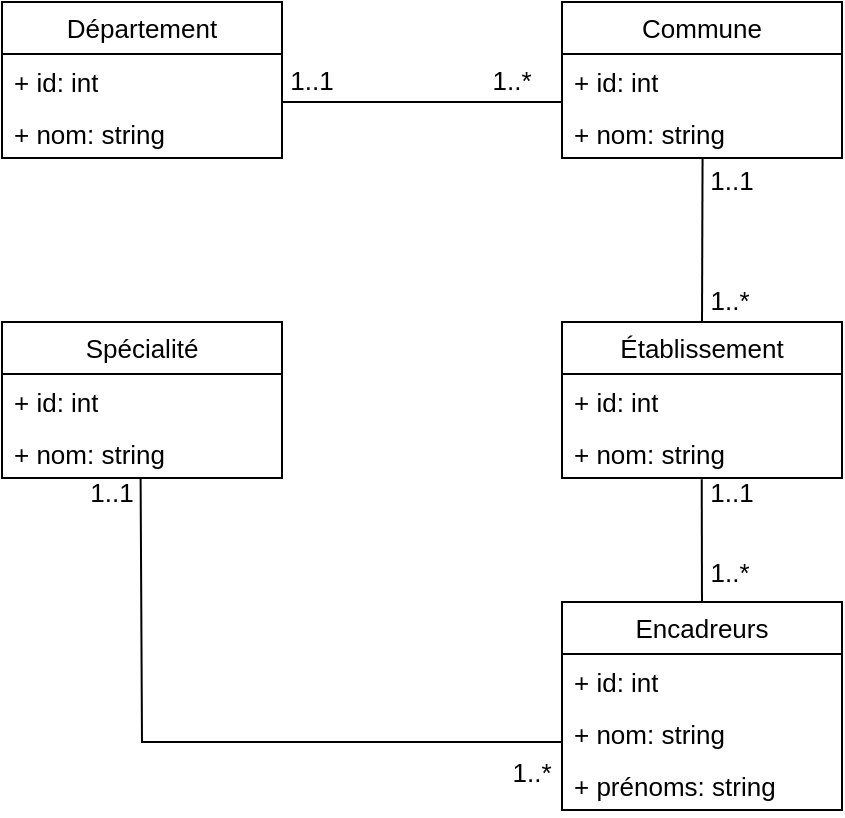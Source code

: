 <mxfile version="24.7.16">
  <diagram name="Page-1" id="TbWVaHEkd2cLGeQg1UoI">
    <mxGraphModel dx="866" dy="439" grid="1" gridSize="10" guides="1" tooltips="1" connect="1" arrows="1" fold="1" page="1" pageScale="1" pageWidth="827" pageHeight="1169" math="0" shadow="0">
      <root>
        <mxCell id="0" />
        <mxCell id="1" parent="0" />
        <mxCell id="cCkJc4M6iDgsWvNY-ZXl-4" value="Département" style="swimlane;fontStyle=0;childLayout=stackLayout;horizontal=1;startSize=26;horizontalStack=0;resizeParent=1;resizeParentMax=0;resizeLast=0;collapsible=1;marginBottom=0;whiteSpace=wrap;html=1;fontSize=13;strokeWidth=1;" vertex="1" parent="1">
          <mxGeometry x="90" y="270" width="140" height="78" as="geometry" />
        </mxCell>
        <mxCell id="cCkJc4M6iDgsWvNY-ZXl-5" value="+ id: int" style="text;align=left;verticalAlign=top;spacingLeft=4;spacingRight=4;overflow=hidden;rotatable=0;points=[[0,0.5],[1,0.5]];portConstraint=eastwest;whiteSpace=wrap;html=1;fontSize=13;strokeWidth=1;" vertex="1" parent="cCkJc4M6iDgsWvNY-ZXl-4">
          <mxGeometry y="26" width="140" height="26" as="geometry" />
        </mxCell>
        <mxCell id="cCkJc4M6iDgsWvNY-ZXl-6" value="+ nom: string" style="text;align=left;verticalAlign=top;spacingLeft=4;spacingRight=4;overflow=hidden;rotatable=0;points=[[0,0.5],[1,0.5]];portConstraint=eastwest;whiteSpace=wrap;html=1;fontSize=13;strokeWidth=1;" vertex="1" parent="cCkJc4M6iDgsWvNY-ZXl-4">
          <mxGeometry y="52" width="140" height="26" as="geometry" />
        </mxCell>
        <mxCell id="cCkJc4M6iDgsWvNY-ZXl-8" value="Encadreurs" style="swimlane;fontStyle=0;childLayout=stackLayout;horizontal=1;startSize=26;horizontalStack=0;resizeParent=1;resizeParentMax=0;resizeLast=0;collapsible=1;marginBottom=0;whiteSpace=wrap;html=1;fontSize=13;strokeWidth=1;" vertex="1" parent="1">
          <mxGeometry x="370" y="570" width="140" height="104" as="geometry" />
        </mxCell>
        <mxCell id="cCkJc4M6iDgsWvNY-ZXl-9" value="+ id: int" style="text;align=left;verticalAlign=top;spacingLeft=4;spacingRight=4;overflow=hidden;rotatable=0;points=[[0,0.5],[1,0.5]];portConstraint=eastwest;whiteSpace=wrap;html=1;fontSize=13;strokeWidth=1;" vertex="1" parent="cCkJc4M6iDgsWvNY-ZXl-8">
          <mxGeometry y="26" width="140" height="26" as="geometry" />
        </mxCell>
        <mxCell id="cCkJc4M6iDgsWvNY-ZXl-10" value="+ nom: string" style="text;align=left;verticalAlign=top;spacingLeft=4;spacingRight=4;overflow=hidden;rotatable=0;points=[[0,0.5],[1,0.5]];portConstraint=eastwest;whiteSpace=wrap;html=1;fontSize=13;strokeWidth=1;" vertex="1" parent="cCkJc4M6iDgsWvNY-ZXl-8">
          <mxGeometry y="52" width="140" height="26" as="geometry" />
        </mxCell>
        <mxCell id="cCkJc4M6iDgsWvNY-ZXl-17" value="+ prénoms: string" style="text;align=left;verticalAlign=top;spacingLeft=4;spacingRight=4;overflow=hidden;rotatable=0;points=[[0,0.5],[1,0.5]];portConstraint=eastwest;whiteSpace=wrap;html=1;fontSize=13;strokeWidth=1;" vertex="1" parent="cCkJc4M6iDgsWvNY-ZXl-8">
          <mxGeometry y="78" width="140" height="26" as="geometry" />
        </mxCell>
        <mxCell id="cCkJc4M6iDgsWvNY-ZXl-11" value="Commune" style="swimlane;fontStyle=0;childLayout=stackLayout;horizontal=1;startSize=26;horizontalStack=0;resizeParent=1;resizeParentMax=0;resizeLast=0;collapsible=1;marginBottom=0;whiteSpace=wrap;html=1;fontSize=13;strokeWidth=1;" vertex="1" parent="1">
          <mxGeometry x="370" y="270" width="140" height="78" as="geometry" />
        </mxCell>
        <mxCell id="cCkJc4M6iDgsWvNY-ZXl-12" value="+ id: int" style="text;align=left;verticalAlign=top;spacingLeft=4;spacingRight=4;overflow=hidden;rotatable=0;points=[[0,0.5],[1,0.5]];portConstraint=eastwest;whiteSpace=wrap;html=1;fontSize=13;strokeWidth=1;" vertex="1" parent="cCkJc4M6iDgsWvNY-ZXl-11">
          <mxGeometry y="26" width="140" height="26" as="geometry" />
        </mxCell>
        <mxCell id="cCkJc4M6iDgsWvNY-ZXl-13" value="+ nom: string" style="text;align=left;verticalAlign=top;spacingLeft=4;spacingRight=4;overflow=hidden;rotatable=0;points=[[0,0.5],[1,0.5]];portConstraint=eastwest;whiteSpace=wrap;html=1;fontSize=13;strokeWidth=1;" vertex="1" parent="cCkJc4M6iDgsWvNY-ZXl-11">
          <mxGeometry y="52" width="140" height="26" as="geometry" />
        </mxCell>
        <mxCell id="cCkJc4M6iDgsWvNY-ZXl-14" value="Établissement" style="swimlane;fontStyle=0;childLayout=stackLayout;horizontal=1;startSize=26;horizontalStack=0;resizeParent=1;resizeParentMax=0;resizeLast=0;collapsible=1;marginBottom=0;whiteSpace=wrap;html=1;fontSize=13;strokeWidth=1;" vertex="1" parent="1">
          <mxGeometry x="370" y="430" width="140" height="78" as="geometry" />
        </mxCell>
        <mxCell id="cCkJc4M6iDgsWvNY-ZXl-15" value="+ id: int" style="text;align=left;verticalAlign=top;spacingLeft=4;spacingRight=4;overflow=hidden;rotatable=0;points=[[0,0.5],[1,0.5]];portConstraint=eastwest;whiteSpace=wrap;html=1;fontSize=13;strokeWidth=1;" vertex="1" parent="cCkJc4M6iDgsWvNY-ZXl-14">
          <mxGeometry y="26" width="140" height="26" as="geometry" />
        </mxCell>
        <mxCell id="cCkJc4M6iDgsWvNY-ZXl-16" value="+ nom: string" style="text;align=left;verticalAlign=top;spacingLeft=4;spacingRight=4;overflow=hidden;rotatable=0;points=[[0,0.5],[1,0.5]];portConstraint=eastwest;whiteSpace=wrap;html=1;fontSize=13;strokeWidth=1;" vertex="1" parent="cCkJc4M6iDgsWvNY-ZXl-14">
          <mxGeometry y="52" width="140" height="26" as="geometry" />
        </mxCell>
        <mxCell id="cCkJc4M6iDgsWvNY-ZXl-18" value="Spécialité" style="swimlane;fontStyle=0;childLayout=stackLayout;horizontal=1;startSize=26;horizontalStack=0;resizeParent=1;resizeParentMax=0;resizeLast=0;collapsible=1;marginBottom=0;whiteSpace=wrap;html=1;fontSize=13;strokeWidth=1;" vertex="1" parent="1">
          <mxGeometry x="90" y="430" width="140" height="78" as="geometry" />
        </mxCell>
        <mxCell id="cCkJc4M6iDgsWvNY-ZXl-19" value="+ id: int" style="text;align=left;verticalAlign=top;spacingLeft=4;spacingRight=4;overflow=hidden;rotatable=0;points=[[0,0.5],[1,0.5]];portConstraint=eastwest;whiteSpace=wrap;html=1;fontSize=13;strokeWidth=1;" vertex="1" parent="cCkJc4M6iDgsWvNY-ZXl-18">
          <mxGeometry y="26" width="140" height="26" as="geometry" />
        </mxCell>
        <mxCell id="cCkJc4M6iDgsWvNY-ZXl-20" value="+ nom: string" style="text;align=left;verticalAlign=top;spacingLeft=4;spacingRight=4;overflow=hidden;rotatable=0;points=[[0,0.5],[1,0.5]];portConstraint=eastwest;whiteSpace=wrap;html=1;fontSize=13;strokeWidth=1;" vertex="1" parent="cCkJc4M6iDgsWvNY-ZXl-18">
          <mxGeometry y="52" width="140" height="26" as="geometry" />
        </mxCell>
        <mxCell id="cCkJc4M6iDgsWvNY-ZXl-26" value="" style="endArrow=none;html=1;rounded=0;entryX=0;entryY=0.923;entryDx=0;entryDy=0;entryPerimeter=0;exitX=1;exitY=0.923;exitDx=0;exitDy=0;exitPerimeter=0;fontSize=13;strokeWidth=1;" edge="1" parent="1" source="cCkJc4M6iDgsWvNY-ZXl-5" target="cCkJc4M6iDgsWvNY-ZXl-12">
          <mxGeometry width="50" height="50" relative="1" as="geometry">
            <mxPoint x="260" y="370" as="sourcePoint" />
            <mxPoint x="310" y="320" as="targetPoint" />
          </mxGeometry>
        </mxCell>
        <mxCell id="cCkJc4M6iDgsWvNY-ZXl-28" value="1..1" style="text;html=1;align=center;verticalAlign=middle;whiteSpace=wrap;rounded=0;fontSize=13;strokeWidth=1;" vertex="1" parent="1">
          <mxGeometry x="230" y="304" width="30" height="10" as="geometry" />
        </mxCell>
        <mxCell id="cCkJc4M6iDgsWvNY-ZXl-29" value="1..*" style="text;html=1;align=center;verticalAlign=middle;whiteSpace=wrap;rounded=0;fontSize=13;strokeWidth=1;" vertex="1" parent="1">
          <mxGeometry x="330" y="304" width="30" height="10" as="geometry" />
        </mxCell>
        <mxCell id="cCkJc4M6iDgsWvNY-ZXl-30" value="" style="endArrow=none;html=1;rounded=0;exitX=0.5;exitY=0;exitDx=0;exitDy=0;entryX=0.502;entryY=1.01;entryDx=0;entryDy=0;entryPerimeter=0;fontSize=13;strokeWidth=1;" edge="1" parent="1" source="cCkJc4M6iDgsWvNY-ZXl-14" target="cCkJc4M6iDgsWvNY-ZXl-13">
          <mxGeometry width="50" height="50" relative="1" as="geometry">
            <mxPoint x="110" y="410" as="sourcePoint" />
            <mxPoint x="440" y="350" as="targetPoint" />
          </mxGeometry>
        </mxCell>
        <mxCell id="cCkJc4M6iDgsWvNY-ZXl-31" value="1..1" style="text;html=1;align=center;verticalAlign=middle;whiteSpace=wrap;rounded=0;fontSize=13;strokeWidth=1;" vertex="1" parent="1">
          <mxGeometry x="440" y="354" width="30" height="10" as="geometry" />
        </mxCell>
        <mxCell id="cCkJc4M6iDgsWvNY-ZXl-33" value="1..*" style="text;html=1;align=center;verticalAlign=middle;whiteSpace=wrap;rounded=0;fontSize=13;strokeWidth=1;" vertex="1" parent="1">
          <mxGeometry x="439" y="414" width="30" height="10" as="geometry" />
        </mxCell>
        <mxCell id="cCkJc4M6iDgsWvNY-ZXl-34" value="" style="endArrow=none;html=1;rounded=0;exitX=0.5;exitY=0;exitDx=0;exitDy=0;entryX=0.499;entryY=1.024;entryDx=0;entryDy=0;entryPerimeter=0;fontSize=13;strokeWidth=1;" edge="1" parent="1" source="cCkJc4M6iDgsWvNY-ZXl-8" target="cCkJc4M6iDgsWvNY-ZXl-16">
          <mxGeometry width="50" height="50" relative="1" as="geometry">
            <mxPoint x="450" y="440" as="sourcePoint" />
            <mxPoint x="450" y="358" as="targetPoint" />
          </mxGeometry>
        </mxCell>
        <mxCell id="cCkJc4M6iDgsWvNY-ZXl-35" value="1..1" style="text;html=1;align=center;verticalAlign=middle;whiteSpace=wrap;rounded=0;fontSize=13;strokeWidth=1;" vertex="1" parent="1">
          <mxGeometry x="440" y="510" width="30" height="10" as="geometry" />
        </mxCell>
        <mxCell id="cCkJc4M6iDgsWvNY-ZXl-36" value="1..*" style="text;html=1;align=center;verticalAlign=middle;whiteSpace=wrap;rounded=0;fontSize=13;strokeWidth=1;" vertex="1" parent="1">
          <mxGeometry x="439" y="550" width="30" height="10" as="geometry" />
        </mxCell>
        <mxCell id="cCkJc4M6iDgsWvNY-ZXl-37" value="" style="endArrow=none;html=1;rounded=0;entryX=0.495;entryY=0.992;entryDx=0;entryDy=0;entryPerimeter=0;fontSize=13;strokeWidth=1;" edge="1" parent="1" target="cCkJc4M6iDgsWvNY-ZXl-20">
          <mxGeometry width="50" height="50" relative="1" as="geometry">
            <mxPoint x="370" y="640" as="sourcePoint" />
            <mxPoint x="450" y="519" as="targetPoint" />
            <Array as="points">
              <mxPoint x="160" y="640" />
            </Array>
          </mxGeometry>
        </mxCell>
        <mxCell id="cCkJc4M6iDgsWvNY-ZXl-38" value="1..1" style="text;html=1;align=center;verticalAlign=middle;whiteSpace=wrap;rounded=0;fontSize=13;strokeWidth=1;" vertex="1" parent="1">
          <mxGeometry x="130" y="510" width="30" height="10" as="geometry" />
        </mxCell>
        <mxCell id="cCkJc4M6iDgsWvNY-ZXl-39" value="1..*" style="text;html=1;align=center;verticalAlign=middle;whiteSpace=wrap;rounded=0;fontSize=13;strokeWidth=1;" vertex="1" parent="1">
          <mxGeometry x="340" y="650" width="30" height="10" as="geometry" />
        </mxCell>
      </root>
    </mxGraphModel>
  </diagram>
</mxfile>
